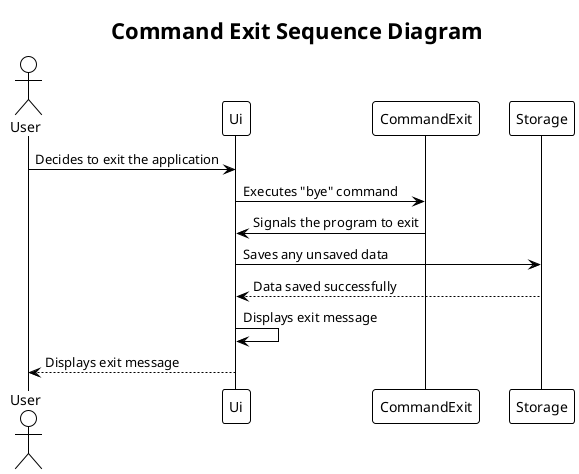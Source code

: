 @startuml
!theme plain
title Command Exit Sequence Diagram

actor User
participant Ui
participant CommandExit
participant Storage

User -> Ui: Decides to exit the application
Ui -> CommandExit: Executes "bye" command
CommandExit -> Ui: Signals the program to exit
Ui -> Storage: Saves any unsaved data
Storage --> Ui: Data saved successfully
Ui -> Ui: Displays exit message
Ui --> User: Displays exit message

@enduml
